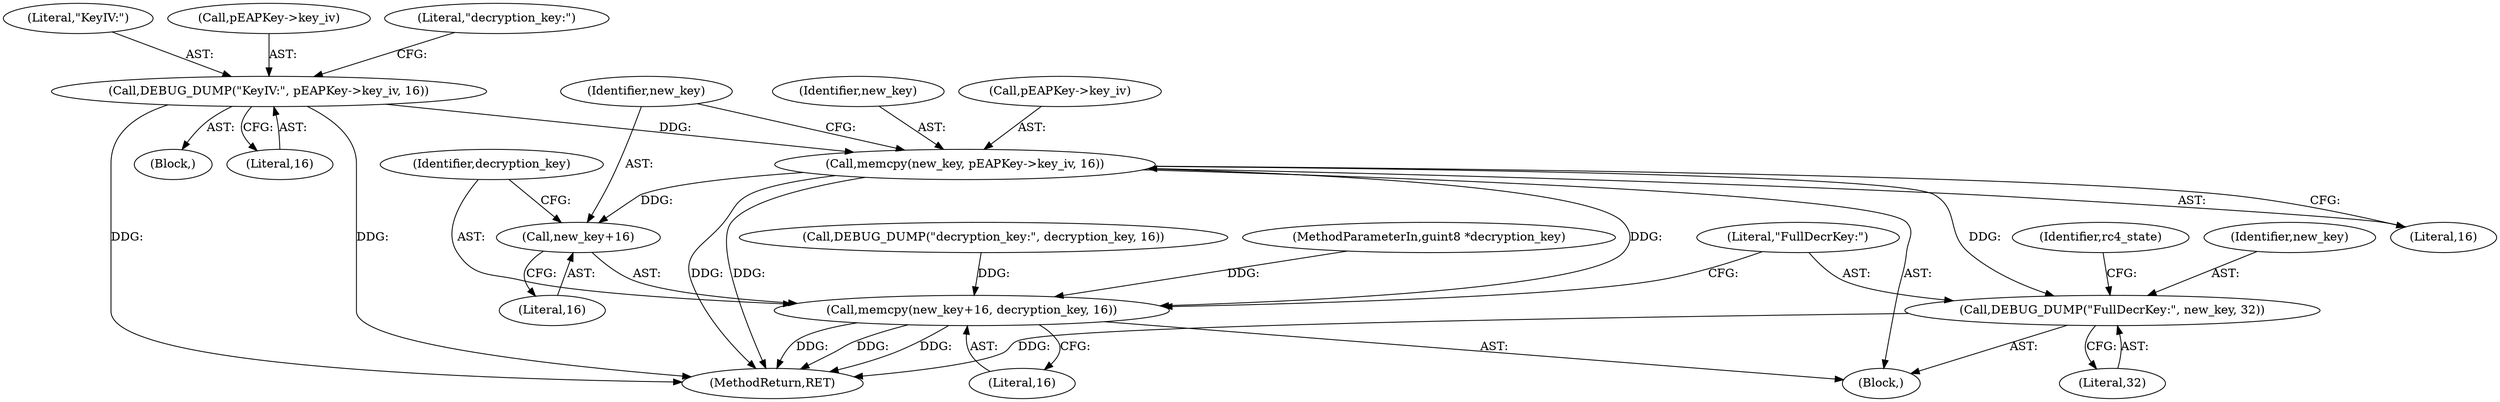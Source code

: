 digraph "0_wireshark_b6d838eebf4456192360654092e5587c5207f185@API" {
"1000276" [label="(Call,memcpy(new_key, pEAPKey->key_iv, 16))"];
"1000229" [label="(Call,DEBUG_DUMP(\"KeyIV:\", pEAPKey->key_iv, 16))"];
"1000282" [label="(Call,memcpy(new_key+16, decryption_key, 16))"];
"1000283" [label="(Call,new_key+16)"];
"1000288" [label="(Call,DEBUG_DUMP(\"FullDecrKey:\", new_key, 32))"];
"1000285" [label="(Literal,16)"];
"1000278" [label="(Call,pEAPKey->key_iv)"];
"1000139" [label="(MethodParameterIn,guint8 *decryption_key)"];
"1000287" [label="(Literal,16)"];
"1000281" [label="(Literal,16)"];
"1000294" [label="(Identifier,rc4_state)"];
"1000291" [label="(Literal,32)"];
"1000284" [label="(Identifier,new_key)"];
"1000277" [label="(Identifier,new_key)"];
"1000286" [label="(Identifier,decryption_key)"];
"1000535" [label="(MethodReturn,RET)"];
"1000142" [label="(Block,)"];
"1000290" [label="(Identifier,new_key)"];
"1000289" [label="(Literal,\"FullDecrKey:\")"];
"1000230" [label="(Literal,\"KeyIV:\")"];
"1000229" [label="(Call,DEBUG_DUMP(\"KeyIV:\", pEAPKey->key_iv, 16))"];
"1000235" [label="(Call,DEBUG_DUMP(\"decryption_key:\", decryption_key, 16))"];
"1000282" [label="(Call,memcpy(new_key+16, decryption_key, 16))"];
"1000283" [label="(Call,new_key+16)"];
"1000288" [label="(Call,DEBUG_DUMP(\"FullDecrKey:\", new_key, 32))"];
"1000260" [label="(Block,)"];
"1000231" [label="(Call,pEAPKey->key_iv)"];
"1000276" [label="(Call,memcpy(new_key, pEAPKey->key_iv, 16))"];
"1000234" [label="(Literal,16)"];
"1000236" [label="(Literal,\"decryption_key:\")"];
"1000276" -> "1000260"  [label="AST: "];
"1000276" -> "1000281"  [label="CFG: "];
"1000277" -> "1000276"  [label="AST: "];
"1000278" -> "1000276"  [label="AST: "];
"1000281" -> "1000276"  [label="AST: "];
"1000284" -> "1000276"  [label="CFG: "];
"1000276" -> "1000535"  [label="DDG: "];
"1000276" -> "1000535"  [label="DDG: "];
"1000229" -> "1000276"  [label="DDG: "];
"1000276" -> "1000282"  [label="DDG: "];
"1000276" -> "1000283"  [label="DDG: "];
"1000276" -> "1000288"  [label="DDG: "];
"1000229" -> "1000142"  [label="AST: "];
"1000229" -> "1000234"  [label="CFG: "];
"1000230" -> "1000229"  [label="AST: "];
"1000231" -> "1000229"  [label="AST: "];
"1000234" -> "1000229"  [label="AST: "];
"1000236" -> "1000229"  [label="CFG: "];
"1000229" -> "1000535"  [label="DDG: "];
"1000229" -> "1000535"  [label="DDG: "];
"1000282" -> "1000260"  [label="AST: "];
"1000282" -> "1000287"  [label="CFG: "];
"1000283" -> "1000282"  [label="AST: "];
"1000286" -> "1000282"  [label="AST: "];
"1000287" -> "1000282"  [label="AST: "];
"1000289" -> "1000282"  [label="CFG: "];
"1000282" -> "1000535"  [label="DDG: "];
"1000282" -> "1000535"  [label="DDG: "];
"1000282" -> "1000535"  [label="DDG: "];
"1000235" -> "1000282"  [label="DDG: "];
"1000139" -> "1000282"  [label="DDG: "];
"1000283" -> "1000285"  [label="CFG: "];
"1000284" -> "1000283"  [label="AST: "];
"1000285" -> "1000283"  [label="AST: "];
"1000286" -> "1000283"  [label="CFG: "];
"1000288" -> "1000260"  [label="AST: "];
"1000288" -> "1000291"  [label="CFG: "];
"1000289" -> "1000288"  [label="AST: "];
"1000290" -> "1000288"  [label="AST: "];
"1000291" -> "1000288"  [label="AST: "];
"1000294" -> "1000288"  [label="CFG: "];
"1000288" -> "1000535"  [label="DDG: "];
}
